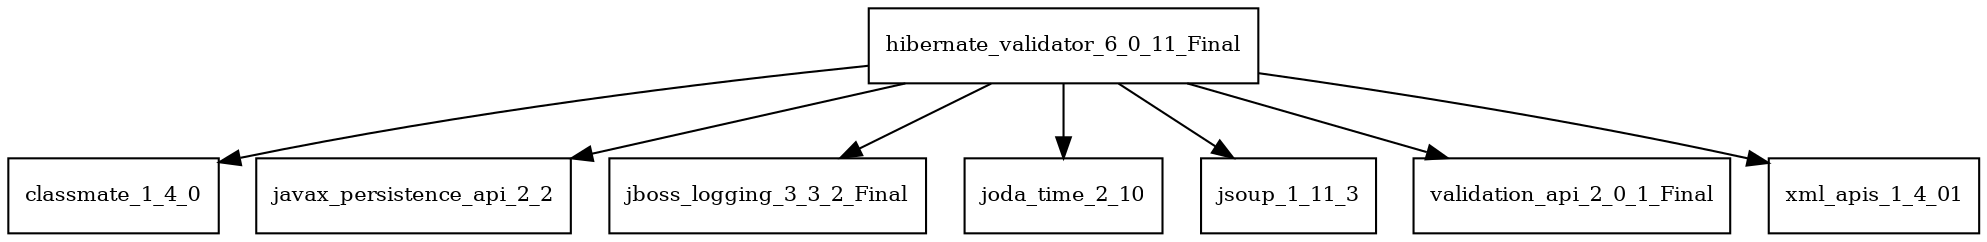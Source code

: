 digraph hibernate_validator_6_0_11_Final_dependencies {
  node [shape = box, fontsize=10.0];
  hibernate_validator_6_0_11_Final -> classmate_1_4_0;
  hibernate_validator_6_0_11_Final -> javax_persistence_api_2_2;
  hibernate_validator_6_0_11_Final -> jboss_logging_3_3_2_Final;
  hibernate_validator_6_0_11_Final -> joda_time_2_10;
  hibernate_validator_6_0_11_Final -> jsoup_1_11_3;
  hibernate_validator_6_0_11_Final -> validation_api_2_0_1_Final;
  hibernate_validator_6_0_11_Final -> xml_apis_1_4_01;
}
